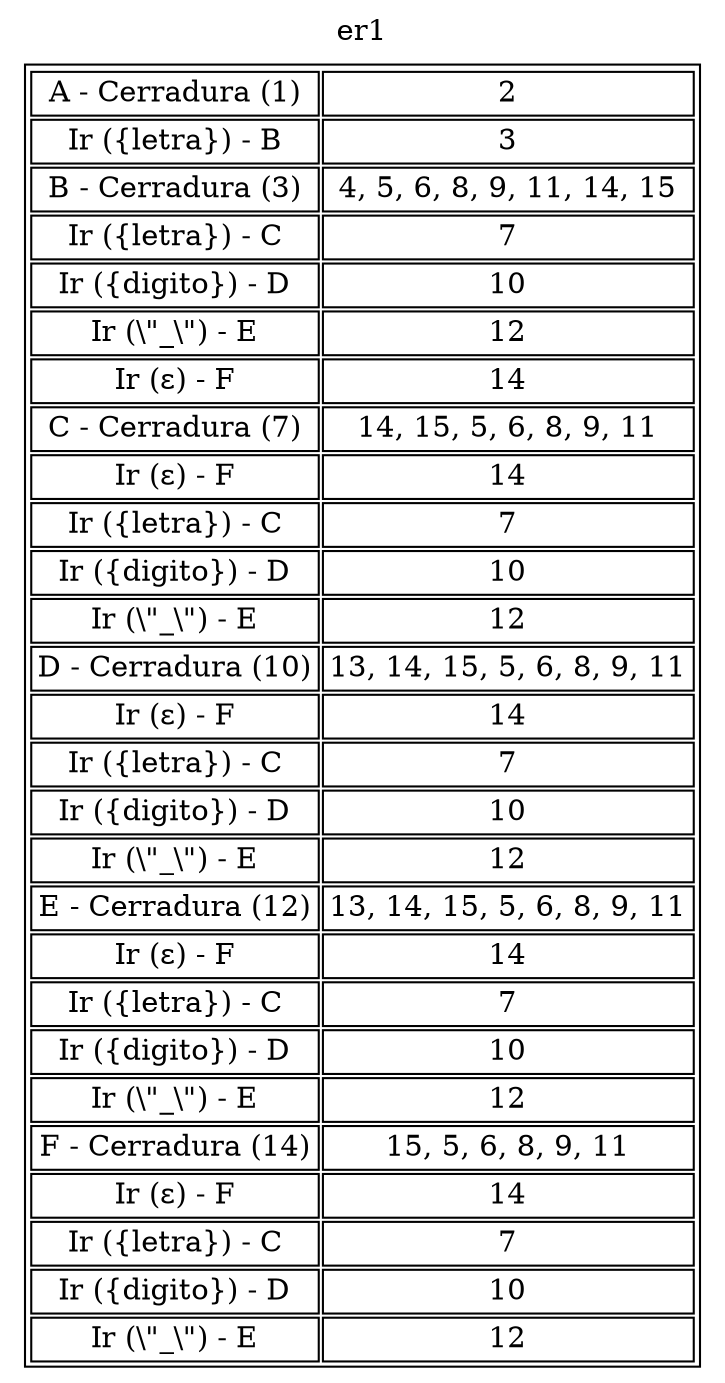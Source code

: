 digraph Cerradura{
labelloc=t;
label="er1";
node [shape=plaintext];
tabla [label=<<table>
<tr><td>A - Cerradura (1)</td><td>2</td></tr>
<tr><td>Ir ({letra}) - B</td><td>3</td></tr>
<tr><td>B - Cerradura (3)</td><td>4, 5, 6, 8, 9, 11, 14, 15</td></tr>
<tr><td>Ir ({letra}) - C</td><td>7</td></tr>
<tr><td>Ir ({digito}) - D</td><td>10</td></tr>
<tr><td>Ir (\"_\") - E</td><td>12</td></tr>
<tr><td>Ir (ε) - F</td><td>14</td></tr>
<tr><td>C - Cerradura (7)</td><td>14, 15, 5, 6, 8, 9, 11</td></tr>
<tr><td>Ir (ε) - F</td><td>14</td></tr>
<tr><td>Ir ({letra}) - C</td><td>7</td></tr>
<tr><td>Ir ({digito}) - D</td><td>10</td></tr>
<tr><td>Ir (\"_\") - E</td><td>12</td></tr>
<tr><td>D - Cerradura (10)</td><td>13, 14, 15, 5, 6, 8, 9, 11</td></tr>
<tr><td>Ir (ε) - F</td><td>14</td></tr>
<tr><td>Ir ({letra}) - C</td><td>7</td></tr>
<tr><td>Ir ({digito}) - D</td><td>10</td></tr>
<tr><td>Ir (\"_\") - E</td><td>12</td></tr>
<tr><td>E - Cerradura (12)</td><td>13, 14, 15, 5, 6, 8, 9, 11</td></tr>
<tr><td>Ir (ε) - F</td><td>14</td></tr>
<tr><td>Ir ({letra}) - C</td><td>7</td></tr>
<tr><td>Ir ({digito}) - D</td><td>10</td></tr>
<tr><td>Ir (\"_\") - E</td><td>12</td></tr>
<tr><td>F - Cerradura (14)</td><td>15, 5, 6, 8, 9, 11</td></tr>
<tr><td>Ir (ε) - F</td><td>14</td></tr>
<tr><td>Ir ({letra}) - C</td><td>7</td></tr>
<tr><td>Ir ({digito}) - D</td><td>10</td></tr>
<tr><td>Ir (\"_\") - E</td><td>12</td></tr>
</table>>];
}